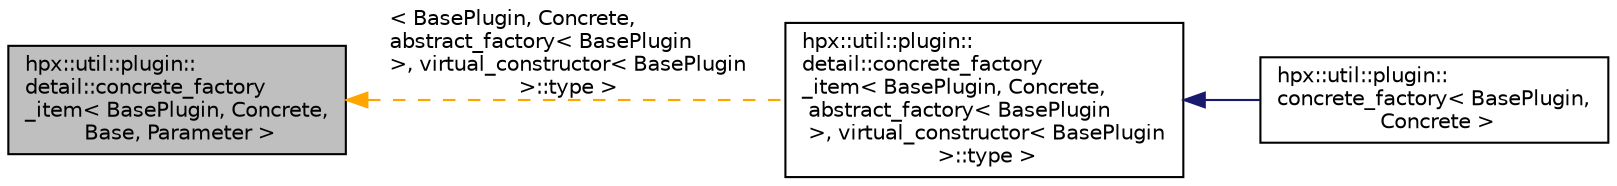 digraph "hpx::util::plugin::detail::concrete_factory_item&lt; BasePlugin, Concrete, Base, Parameter &gt;"
{
  edge [fontname="Helvetica",fontsize="10",labelfontname="Helvetica",labelfontsize="10"];
  node [fontname="Helvetica",fontsize="10",shape=record];
  rankdir="LR";
  Node0 [label="hpx::util::plugin::\ldetail::concrete_factory\l_item\< BasePlugin, Concrete,\l Base, Parameter \>",height=0.2,width=0.4,color="black", fillcolor="grey75", style="filled", fontcolor="black"];
  Node0 -> Node1 [dir="back",color="orange",fontsize="10",style="dashed",label=" \< BasePlugin, Concrete,\l abstract_factory\< BasePlugin\l \>, virtual_constructor\< BasePlugin\l \>::type \>" ,fontname="Helvetica"];
  Node1 [label="hpx::util::plugin::\ldetail::concrete_factory\l_item\< BasePlugin, Concrete,\l abstract_factory\< BasePlugin\l \>, virtual_constructor\< BasePlugin\l \>::type \>",height=0.2,width=0.4,color="black", fillcolor="white", style="filled",URL="$de/d03/structhpx_1_1util_1_1plugin_1_1detail_1_1concrete__factory__item.html"];
  Node1 -> Node2 [dir="back",color="midnightblue",fontsize="10",style="solid",fontname="Helvetica"];
  Node2 [label="hpx::util::plugin::\lconcrete_factory\< BasePlugin,\l Concrete \>",height=0.2,width=0.4,color="black", fillcolor="white", style="filled",URL="$db/dba/structhpx_1_1util_1_1plugin_1_1concrete__factory.html"];
}
